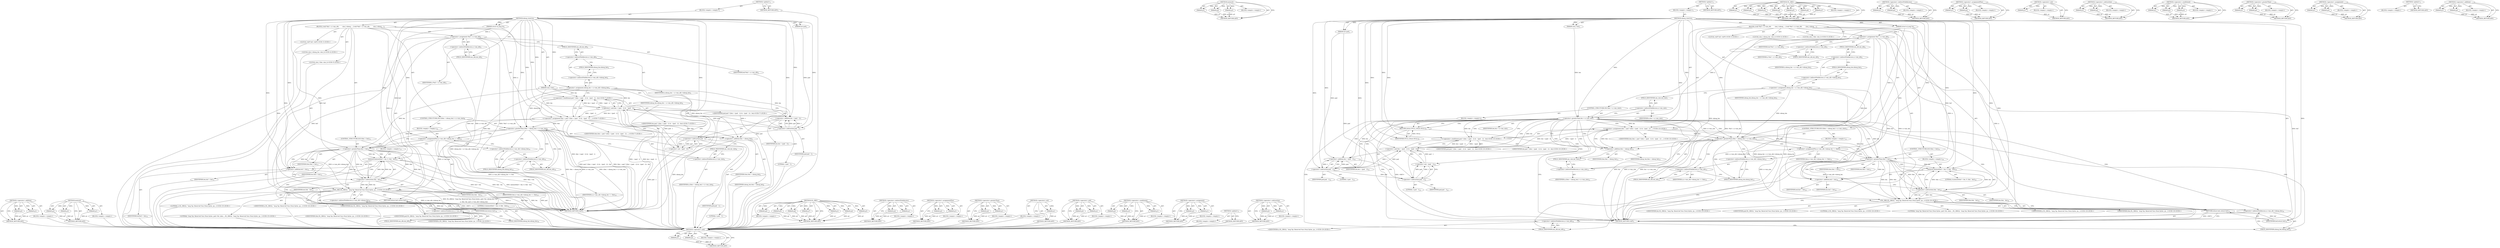 digraph "&lt;operator&gt;.addition" {
vulnerable_132 [label=<(METHOD,&lt;operator&gt;.addition)>];
vulnerable_133 [label=<(PARAM,p1)>];
vulnerable_134 [label=<(PARAM,p2)>];
vulnerable_135 [label=<(BLOCK,&lt;empty&gt;,&lt;empty&gt;)>];
vulnerable_136 [label=<(METHOD_RETURN,ANY)>];
vulnerable_156 [label=<(METHOD,memset)>];
vulnerable_157 [label=<(PARAM,p1)>];
vulnerable_158 [label=<(PARAM,p2)>];
vulnerable_159 [label=<(PARAM,p3)>];
vulnerable_160 [label=<(BLOCK,&lt;empty&gt;,&lt;empty&gt;)>];
vulnerable_161 [label=<(METHOD_RETURN,ANY)>];
vulnerable_6 [label=<(METHOD,&lt;global&gt;)<SUB>1</SUB>>];
vulnerable_7 [label=<(BLOCK,&lt;empty&gt;,&lt;empty&gt;)<SUB>1</SUB>>];
vulnerable_8 [label=<(METHOD,nlmsg_reserve)<SUB>1</SUB>>];
vulnerable_9 [label=<(PARAM,struct nl_msg *n)<SUB>1</SUB>>];
vulnerable_10 [label=<(PARAM,size_t len)<SUB>1</SUB>>];
vulnerable_11 [label=<(PARAM,int pad)<SUB>1</SUB>>];
vulnerable_12 [label=<(BLOCK,{
	void *buf = n-&gt;nm_nlh;
        size_t nlmsg_...,{
	void *buf = n-&gt;nm_nlh;
        size_t nlmsg_...)<SUB>2</SUB>>];
vulnerable_13 [label="<(LOCAL,void* buf: void*)<SUB>3</SUB>>"];
vulnerable_14 [label=<(&lt;operator&gt;.assignment,*buf = n-&gt;nm_nlh)<SUB>3</SUB>>];
vulnerable_15 [label=<(IDENTIFIER,buf,*buf = n-&gt;nm_nlh)<SUB>3</SUB>>];
vulnerable_16 [label=<(&lt;operator&gt;.indirectFieldAccess,n-&gt;nm_nlh)<SUB>3</SUB>>];
vulnerable_17 [label=<(IDENTIFIER,n,*buf = n-&gt;nm_nlh)<SUB>3</SUB>>];
vulnerable_18 [label=<(FIELD_IDENTIFIER,nm_nlh,nm_nlh)<SUB>3</SUB>>];
vulnerable_19 [label="<(LOCAL,size_t nlmsg_len: size_t)<SUB>4</SUB>>"];
vulnerable_20 [label=<(&lt;operator&gt;.assignment,nlmsg_len = n-&gt;nm_nlh-&gt;nlmsg_len)<SUB>4</SUB>>];
vulnerable_21 [label=<(IDENTIFIER,nlmsg_len,nlmsg_len = n-&gt;nm_nlh-&gt;nlmsg_len)<SUB>4</SUB>>];
vulnerable_22 [label=<(&lt;operator&gt;.indirectFieldAccess,n-&gt;nm_nlh-&gt;nlmsg_len)<SUB>4</SUB>>];
vulnerable_23 [label=<(&lt;operator&gt;.indirectFieldAccess,n-&gt;nm_nlh)<SUB>4</SUB>>];
vulnerable_24 [label=<(IDENTIFIER,n,nlmsg_len = n-&gt;nm_nlh-&gt;nlmsg_len)<SUB>4</SUB>>];
vulnerable_25 [label=<(FIELD_IDENTIFIER,nm_nlh,nm_nlh)<SUB>4</SUB>>];
vulnerable_26 [label=<(FIELD_IDENTIFIER,nlmsg_len,nlmsg_len)<SUB>4</SUB>>];
vulnerable_27 [label="<(LOCAL,size_t tlen: size_t)<SUB>5</SUB>>"];
vulnerable_28 [label="<(&lt;operator&gt;.assignment,tlen = pad ? ((len + (pad - 1)) &amp; ~(pad - 1)) :...)<SUB>7</SUB>>"];
vulnerable_29 [label="<(IDENTIFIER,tlen,tlen = pad ? ((len + (pad - 1)) &amp; ~(pad - 1)) :...)<SUB>7</SUB>>"];
vulnerable_30 [label="<(&lt;operator&gt;.conditional,pad ? ((len + (pad - 1)) &amp; ~(pad - 1)) : len)<SUB>7</SUB>>"];
vulnerable_31 [label="<(IDENTIFIER,pad,pad ? ((len + (pad - 1)) &amp; ~(pad - 1)) : len)<SUB>7</SUB>>"];
vulnerable_32 [label=<(&lt;operator&gt;.and,(len + (pad - 1)) &amp; ~(pad - 1))<SUB>7</SUB>>];
vulnerable_33 [label=<(&lt;operator&gt;.addition,len + (pad - 1))<SUB>7</SUB>>];
vulnerable_34 [label=<(IDENTIFIER,len,len + (pad - 1))<SUB>7</SUB>>];
vulnerable_35 [label=<(&lt;operator&gt;.subtraction,pad - 1)<SUB>7</SUB>>];
vulnerable_36 [label=<(IDENTIFIER,pad,pad - 1)<SUB>7</SUB>>];
vulnerable_37 [label=<(LITERAL,1,pad - 1)<SUB>7</SUB>>];
vulnerable_38 [label=<(&lt;operator&gt;.not,~(pad - 1))<SUB>7</SUB>>];
vulnerable_39 [label=<(&lt;operator&gt;.subtraction,pad - 1)<SUB>7</SUB>>];
vulnerable_40 [label=<(IDENTIFIER,pad,pad - 1)<SUB>7</SUB>>];
vulnerable_41 [label=<(LITERAL,1,pad - 1)<SUB>7</SUB>>];
vulnerable_42 [label="<(IDENTIFIER,len,pad ? ((len + (pad - 1)) &amp; ~(pad - 1)) : len)<SUB>7</SUB>>"];
vulnerable_43 [label=<(CONTROL_STRUCTURE,IF,if ((tlen + nlmsg_len) &gt; n-&gt;nm_size))<SUB>9</SUB>>];
vulnerable_44 [label=<(&lt;operator&gt;.greaterThan,(tlen + nlmsg_len) &gt; n-&gt;nm_size)<SUB>9</SUB>>];
vulnerable_45 [label=<(&lt;operator&gt;.addition,tlen + nlmsg_len)<SUB>9</SUB>>];
vulnerable_46 [label=<(IDENTIFIER,tlen,tlen + nlmsg_len)<SUB>9</SUB>>];
vulnerable_47 [label=<(IDENTIFIER,nlmsg_len,tlen + nlmsg_len)<SUB>9</SUB>>];
vulnerable_48 [label=<(&lt;operator&gt;.indirectFieldAccess,n-&gt;nm_size)<SUB>9</SUB>>];
vulnerable_49 [label=<(IDENTIFIER,n,(tlen + nlmsg_len) &gt; n-&gt;nm_size)<SUB>9</SUB>>];
vulnerable_50 [label=<(FIELD_IDENTIFIER,nm_size,nm_size)<SUB>9</SUB>>];
vulnerable_51 [label=<(BLOCK,&lt;empty&gt;,&lt;empty&gt;)<SUB>10</SUB>>];
vulnerable_52 [label=<(&lt;operator&gt;.assignmentPlus,n-&gt;nm_nlh-&gt;nlmsg_len += tlen)<SUB>10</SUB>>];
vulnerable_53 [label=<(&lt;operator&gt;.indirectFieldAccess,n-&gt;nm_nlh-&gt;nlmsg_len)<SUB>10</SUB>>];
vulnerable_54 [label=<(&lt;operator&gt;.indirectFieldAccess,n-&gt;nm_nlh)<SUB>10</SUB>>];
vulnerable_55 [label=<(IDENTIFIER,n,n-&gt;nm_nlh-&gt;nlmsg_len += tlen)<SUB>10</SUB>>];
vulnerable_56 [label=<(FIELD_IDENTIFIER,nm_nlh,nm_nlh)<SUB>10</SUB>>];
vulnerable_57 [label=<(FIELD_IDENTIFIER,nlmsg_len,nlmsg_len)<SUB>10</SUB>>];
vulnerable_58 [label=<(IDENTIFIER,tlen,n-&gt;nm_nlh-&gt;nlmsg_len += tlen)<SUB>10</SUB>>];
vulnerable_59 [label=<(CONTROL_STRUCTURE,IF,if (tlen &gt; len))<SUB>12</SUB>>];
vulnerable_60 [label=<(&lt;operator&gt;.greaterThan,tlen &gt; len)<SUB>12</SUB>>];
vulnerable_61 [label=<(IDENTIFIER,tlen,tlen &gt; len)<SUB>12</SUB>>];
vulnerable_62 [label=<(IDENTIFIER,len,tlen &gt; len)<SUB>12</SUB>>];
vulnerable_63 [label=<(BLOCK,&lt;empty&gt;,&lt;empty&gt;)<SUB>13</SUB>>];
vulnerable_64 [label=<(memset,memset(buf + len, 0, tlen - len))<SUB>13</SUB>>];
vulnerable_65 [label=<(&lt;operator&gt;.addition,buf + len)<SUB>13</SUB>>];
vulnerable_66 [label=<(IDENTIFIER,buf,buf + len)<SUB>13</SUB>>];
vulnerable_67 [label=<(IDENTIFIER,len,buf + len)<SUB>13</SUB>>];
vulnerable_68 [label=<(LITERAL,0,memset(buf + len, 0, tlen - len))<SUB>13</SUB>>];
vulnerable_69 [label=<(&lt;operator&gt;.subtraction,tlen - len)<SUB>13</SUB>>];
vulnerable_70 [label=<(IDENTIFIER,tlen,tlen - len)<SUB>13</SUB>>];
vulnerable_71 [label=<(IDENTIFIER,len,tlen - len)<SUB>13</SUB>>];
vulnerable_72 [label="<(NL_DBG,NL_DBG(2, &quot;msg %p: Reserved %zu (%zu) bytes, pa...)<SUB>15</SUB>>"];
vulnerable_73 [label="<(LITERAL,2,NL_DBG(2, &quot;msg %p: Reserved %zu (%zu) bytes, pa...)<SUB>15</SUB>>"];
vulnerable_74 [label="<(LITERAL,&quot;msg %p: Reserved %zu (%zu) bytes, pad=%d, nlms...,NL_DBG(2, &quot;msg %p: Reserved %zu (%zu) bytes, pa...)<SUB>15</SUB>>"];
vulnerable_75 [label="<(IDENTIFIER,n,NL_DBG(2, &quot;msg %p: Reserved %zu (%zu) bytes, pa...)<SUB>16</SUB>>"];
vulnerable_76 [label="<(IDENTIFIER,tlen,NL_DBG(2, &quot;msg %p: Reserved %zu (%zu) bytes, pa...)<SUB>16</SUB>>"];
vulnerable_77 [label="<(IDENTIFIER,len,NL_DBG(2, &quot;msg %p: Reserved %zu (%zu) bytes, pa...)<SUB>16</SUB>>"];
vulnerable_78 [label="<(IDENTIFIER,pad,NL_DBG(2, &quot;msg %p: Reserved %zu (%zu) bytes, pa...)<SUB>16</SUB>>"];
vulnerable_79 [label=<(&lt;operator&gt;.indirectFieldAccess,n-&gt;nm_nlh-&gt;nlmsg_len)<SUB>16</SUB>>];
vulnerable_80 [label=<(&lt;operator&gt;.indirectFieldAccess,n-&gt;nm_nlh)<SUB>16</SUB>>];
vulnerable_81 [label="<(IDENTIFIER,n,NL_DBG(2, &quot;msg %p: Reserved %zu (%zu) bytes, pa...)<SUB>16</SUB>>"];
vulnerable_82 [label=<(FIELD_IDENTIFIER,nm_nlh,nm_nlh)<SUB>16</SUB>>];
vulnerable_83 [label=<(FIELD_IDENTIFIER,nlmsg_len,nlmsg_len)<SUB>16</SUB>>];
vulnerable_84 [label=<(RETURN,return buf;,return buf;)<SUB>18</SUB>>];
vulnerable_85 [label=<(IDENTIFIER,buf,return buf;)<SUB>18</SUB>>];
vulnerable_86 [label=<(METHOD_RETURN,void*)<SUB>1</SUB>>];
vulnerable_88 [label=<(METHOD_RETURN,ANY)<SUB>1</SUB>>];
vulnerable_162 [label=<(METHOD,NL_DBG)>];
vulnerable_163 [label=<(PARAM,p1)>];
vulnerable_164 [label=<(PARAM,p2)>];
vulnerable_165 [label=<(PARAM,p3)>];
vulnerable_166 [label=<(PARAM,p4)>];
vulnerable_167 [label=<(PARAM,p5)>];
vulnerable_168 [label=<(PARAM,p6)>];
vulnerable_169 [label=<(PARAM,p7)>];
vulnerable_170 [label=<(BLOCK,&lt;empty&gt;,&lt;empty&gt;)>];
vulnerable_171 [label=<(METHOD_RETURN,ANY)>];
vulnerable_116 [label=<(METHOD,&lt;operator&gt;.indirectFieldAccess)>];
vulnerable_117 [label=<(PARAM,p1)>];
vulnerable_118 [label=<(PARAM,p2)>];
vulnerable_119 [label=<(BLOCK,&lt;empty&gt;,&lt;empty&gt;)>];
vulnerable_120 [label=<(METHOD_RETURN,ANY)>];
vulnerable_151 [label=<(METHOD,&lt;operator&gt;.assignmentPlus)>];
vulnerable_152 [label=<(PARAM,p1)>];
vulnerable_153 [label=<(PARAM,p2)>];
vulnerable_154 [label=<(BLOCK,&lt;empty&gt;,&lt;empty&gt;)>];
vulnerable_155 [label=<(METHOD_RETURN,ANY)>];
vulnerable_146 [label=<(METHOD,&lt;operator&gt;.greaterThan)>];
vulnerable_147 [label=<(PARAM,p1)>];
vulnerable_148 [label=<(PARAM,p2)>];
vulnerable_149 [label=<(BLOCK,&lt;empty&gt;,&lt;empty&gt;)>];
vulnerable_150 [label=<(METHOD_RETURN,ANY)>];
vulnerable_142 [label=<(METHOD,&lt;operator&gt;.not)>];
vulnerable_143 [label=<(PARAM,p1)>];
vulnerable_144 [label=<(BLOCK,&lt;empty&gt;,&lt;empty&gt;)>];
vulnerable_145 [label=<(METHOD_RETURN,ANY)>];
vulnerable_127 [label=<(METHOD,&lt;operator&gt;.and)>];
vulnerable_128 [label=<(PARAM,p1)>];
vulnerable_129 [label=<(PARAM,p2)>];
vulnerable_130 [label=<(BLOCK,&lt;empty&gt;,&lt;empty&gt;)>];
vulnerable_131 [label=<(METHOD_RETURN,ANY)>];
vulnerable_121 [label=<(METHOD,&lt;operator&gt;.conditional)>];
vulnerable_122 [label=<(PARAM,p1)>];
vulnerable_123 [label=<(PARAM,p2)>];
vulnerable_124 [label=<(PARAM,p3)>];
vulnerable_125 [label=<(BLOCK,&lt;empty&gt;,&lt;empty&gt;)>];
vulnerable_126 [label=<(METHOD_RETURN,ANY)>];
vulnerable_111 [label=<(METHOD,&lt;operator&gt;.assignment)>];
vulnerable_112 [label=<(PARAM,p1)>];
vulnerable_113 [label=<(PARAM,p2)>];
vulnerable_114 [label=<(BLOCK,&lt;empty&gt;,&lt;empty&gt;)>];
vulnerable_115 [label=<(METHOD_RETURN,ANY)>];
vulnerable_105 [label=<(METHOD,&lt;global&gt;)<SUB>1</SUB>>];
vulnerable_106 [label=<(BLOCK,&lt;empty&gt;,&lt;empty&gt;)>];
vulnerable_107 [label=<(METHOD_RETURN,ANY)>];
vulnerable_137 [label=<(METHOD,&lt;operator&gt;.subtraction)>];
vulnerable_138 [label=<(PARAM,p1)>];
vulnerable_139 [label=<(PARAM,p2)>];
vulnerable_140 [label=<(BLOCK,&lt;empty&gt;,&lt;empty&gt;)>];
vulnerable_141 [label=<(METHOD_RETURN,ANY)>];
fixed_141 [label=<(METHOD,&lt;operator&gt;.and)>];
fixed_142 [label=<(PARAM,p1)>];
fixed_143 [label=<(PARAM,p2)>];
fixed_144 [label=<(BLOCK,&lt;empty&gt;,&lt;empty&gt;)>];
fixed_145 [label=<(METHOD_RETURN,ANY)>];
fixed_165 [label=<(METHOD,memset)>];
fixed_166 [label=<(PARAM,p1)>];
fixed_167 [label=<(PARAM,p2)>];
fixed_168 [label=<(PARAM,p3)>];
fixed_169 [label=<(BLOCK,&lt;empty&gt;,&lt;empty&gt;)>];
fixed_170 [label=<(METHOD_RETURN,ANY)>];
fixed_6 [label=<(METHOD,&lt;global&gt;)<SUB>1</SUB>>];
fixed_7 [label=<(BLOCK,&lt;empty&gt;,&lt;empty&gt;)<SUB>1</SUB>>];
fixed_8 [label=<(METHOD,nlmsg_reserve)<SUB>1</SUB>>];
fixed_9 [label=<(PARAM,struct nl_msg *n)<SUB>1</SUB>>];
fixed_10 [label=<(PARAM,size_t len)<SUB>1</SUB>>];
fixed_11 [label=<(PARAM,int pad)<SUB>1</SUB>>];
fixed_12 [label=<(BLOCK,{
	void *buf = n-&gt;nm_nlh;
        size_t nlmsg_...,{
	void *buf = n-&gt;nm_nlh;
        size_t nlmsg_...)<SUB>2</SUB>>];
fixed_13 [label="<(LOCAL,void* buf: void*)<SUB>3</SUB>>"];
fixed_14 [label=<(&lt;operator&gt;.assignment,*buf = n-&gt;nm_nlh)<SUB>3</SUB>>];
fixed_15 [label=<(IDENTIFIER,buf,*buf = n-&gt;nm_nlh)<SUB>3</SUB>>];
fixed_16 [label=<(&lt;operator&gt;.indirectFieldAccess,n-&gt;nm_nlh)<SUB>3</SUB>>];
fixed_17 [label=<(IDENTIFIER,n,*buf = n-&gt;nm_nlh)<SUB>3</SUB>>];
fixed_18 [label=<(FIELD_IDENTIFIER,nm_nlh,nm_nlh)<SUB>3</SUB>>];
fixed_19 [label="<(LOCAL,size_t nlmsg_len: size_t)<SUB>4</SUB>>"];
fixed_20 [label=<(&lt;operator&gt;.assignment,nlmsg_len = n-&gt;nm_nlh-&gt;nlmsg_len)<SUB>4</SUB>>];
fixed_21 [label=<(IDENTIFIER,nlmsg_len,nlmsg_len = n-&gt;nm_nlh-&gt;nlmsg_len)<SUB>4</SUB>>];
fixed_22 [label=<(&lt;operator&gt;.indirectFieldAccess,n-&gt;nm_nlh-&gt;nlmsg_len)<SUB>4</SUB>>];
fixed_23 [label=<(&lt;operator&gt;.indirectFieldAccess,n-&gt;nm_nlh)<SUB>4</SUB>>];
fixed_24 [label=<(IDENTIFIER,n,nlmsg_len = n-&gt;nm_nlh-&gt;nlmsg_len)<SUB>4</SUB>>];
fixed_25 [label=<(FIELD_IDENTIFIER,nm_nlh,nm_nlh)<SUB>4</SUB>>];
fixed_26 [label=<(FIELD_IDENTIFIER,nlmsg_len,nlmsg_len)<SUB>4</SUB>>];
fixed_27 [label="<(LOCAL,size_t tlen: size_t)<SUB>5</SUB>>"];
fixed_28 [label=<(CONTROL_STRUCTURE,IF,if (len &gt; n-&gt;nm_size))<SUB>7</SUB>>];
fixed_29 [label=<(&lt;operator&gt;.greaterThan,len &gt; n-&gt;nm_size)<SUB>7</SUB>>];
fixed_30 [label=<(IDENTIFIER,len,len &gt; n-&gt;nm_size)<SUB>7</SUB>>];
fixed_31 [label=<(&lt;operator&gt;.indirectFieldAccess,n-&gt;nm_size)<SUB>7</SUB>>];
fixed_32 [label=<(IDENTIFIER,n,len &gt; n-&gt;nm_size)<SUB>7</SUB>>];
fixed_33 [label=<(FIELD_IDENTIFIER,nm_size,nm_size)<SUB>7</SUB>>];
fixed_34 [label=<(BLOCK,&lt;empty&gt;,&lt;empty&gt;)<SUB>8</SUB>>];
fixed_35 [label=<(RETURN,return NULL;,return NULL;)<SUB>8</SUB>>];
fixed_36 [label=<(IDENTIFIER,NULL,return NULL;)<SUB>8</SUB>>];
fixed_37 [label="<(&lt;operator&gt;.assignment,tlen = pad ? ((len + (pad - 1)) &amp; ~(pad - 1)) :...)<SUB>10</SUB>>"];
fixed_38 [label="<(IDENTIFIER,tlen,tlen = pad ? ((len + (pad - 1)) &amp; ~(pad - 1)) :...)<SUB>10</SUB>>"];
fixed_39 [label="<(&lt;operator&gt;.conditional,pad ? ((len + (pad - 1)) &amp; ~(pad - 1)) : len)<SUB>10</SUB>>"];
fixed_40 [label="<(IDENTIFIER,pad,pad ? ((len + (pad - 1)) &amp; ~(pad - 1)) : len)<SUB>10</SUB>>"];
fixed_41 [label=<(&lt;operator&gt;.and,(len + (pad - 1)) &amp; ~(pad - 1))<SUB>10</SUB>>];
fixed_42 [label=<(&lt;operator&gt;.addition,len + (pad - 1))<SUB>10</SUB>>];
fixed_43 [label=<(IDENTIFIER,len,len + (pad - 1))<SUB>10</SUB>>];
fixed_44 [label=<(&lt;operator&gt;.subtraction,pad - 1)<SUB>10</SUB>>];
fixed_45 [label=<(IDENTIFIER,pad,pad - 1)<SUB>10</SUB>>];
fixed_46 [label=<(LITERAL,1,pad - 1)<SUB>10</SUB>>];
fixed_47 [label=<(&lt;operator&gt;.not,~(pad - 1))<SUB>10</SUB>>];
fixed_48 [label=<(&lt;operator&gt;.subtraction,pad - 1)<SUB>10</SUB>>];
fixed_49 [label=<(IDENTIFIER,pad,pad - 1)<SUB>10</SUB>>];
fixed_50 [label=<(LITERAL,1,pad - 1)<SUB>10</SUB>>];
fixed_51 [label="<(IDENTIFIER,len,pad ? ((len + (pad - 1)) &amp; ~(pad - 1)) : len)<SUB>10</SUB>>"];
fixed_52 [label=<(CONTROL_STRUCTURE,IF,if ((tlen + nlmsg_len) &gt; n-&gt;nm_size))<SUB>12</SUB>>];
fixed_53 [label=<(&lt;operator&gt;.greaterThan,(tlen + nlmsg_len) &gt; n-&gt;nm_size)<SUB>12</SUB>>];
fixed_54 [label=<(&lt;operator&gt;.addition,tlen + nlmsg_len)<SUB>12</SUB>>];
fixed_55 [label=<(IDENTIFIER,tlen,tlen + nlmsg_len)<SUB>12</SUB>>];
fixed_56 [label=<(IDENTIFIER,nlmsg_len,tlen + nlmsg_len)<SUB>12</SUB>>];
fixed_57 [label=<(&lt;operator&gt;.indirectFieldAccess,n-&gt;nm_size)<SUB>12</SUB>>];
fixed_58 [label=<(IDENTIFIER,n,(tlen + nlmsg_len) &gt; n-&gt;nm_size)<SUB>12</SUB>>];
fixed_59 [label=<(FIELD_IDENTIFIER,nm_size,nm_size)<SUB>12</SUB>>];
fixed_60 [label=<(BLOCK,&lt;empty&gt;,&lt;empty&gt;)<SUB>13</SUB>>];
fixed_61 [label=<(&lt;operator&gt;.assignmentPlus,n-&gt;nm_nlh-&gt;nlmsg_len += tlen)<SUB>13</SUB>>];
fixed_62 [label=<(&lt;operator&gt;.indirectFieldAccess,n-&gt;nm_nlh-&gt;nlmsg_len)<SUB>13</SUB>>];
fixed_63 [label=<(&lt;operator&gt;.indirectFieldAccess,n-&gt;nm_nlh)<SUB>13</SUB>>];
fixed_64 [label=<(IDENTIFIER,n,n-&gt;nm_nlh-&gt;nlmsg_len += tlen)<SUB>13</SUB>>];
fixed_65 [label=<(FIELD_IDENTIFIER,nm_nlh,nm_nlh)<SUB>13</SUB>>];
fixed_66 [label=<(FIELD_IDENTIFIER,nlmsg_len,nlmsg_len)<SUB>13</SUB>>];
fixed_67 [label=<(IDENTIFIER,tlen,n-&gt;nm_nlh-&gt;nlmsg_len += tlen)<SUB>13</SUB>>];
fixed_68 [label=<(CONTROL_STRUCTURE,IF,if (tlen &gt; len))<SUB>15</SUB>>];
fixed_69 [label=<(&lt;operator&gt;.greaterThan,tlen &gt; len)<SUB>15</SUB>>];
fixed_70 [label=<(IDENTIFIER,tlen,tlen &gt; len)<SUB>15</SUB>>];
fixed_71 [label=<(IDENTIFIER,len,tlen &gt; len)<SUB>15</SUB>>];
fixed_72 [label=<(BLOCK,&lt;empty&gt;,&lt;empty&gt;)<SUB>16</SUB>>];
fixed_73 [label=<(memset,memset(buf + len, 0, tlen - len))<SUB>16</SUB>>];
fixed_74 [label=<(&lt;operator&gt;.addition,buf + len)<SUB>16</SUB>>];
fixed_75 [label=<(IDENTIFIER,buf,buf + len)<SUB>16</SUB>>];
fixed_76 [label=<(IDENTIFIER,len,buf + len)<SUB>16</SUB>>];
fixed_77 [label=<(LITERAL,0,memset(buf + len, 0, tlen - len))<SUB>16</SUB>>];
fixed_78 [label=<(&lt;operator&gt;.subtraction,tlen - len)<SUB>16</SUB>>];
fixed_79 [label=<(IDENTIFIER,tlen,tlen - len)<SUB>16</SUB>>];
fixed_80 [label=<(IDENTIFIER,len,tlen - len)<SUB>16</SUB>>];
fixed_81 [label="<(NL_DBG,NL_DBG(2, &quot;msg %p: Reserved %zu (%zu) bytes, pa...)<SUB>18</SUB>>"];
fixed_82 [label="<(LITERAL,2,NL_DBG(2, &quot;msg %p: Reserved %zu (%zu) bytes, pa...)<SUB>18</SUB>>"];
fixed_83 [label="<(LITERAL,&quot;msg %p: Reserved %zu (%zu) bytes, pad=%d, nlms...,NL_DBG(2, &quot;msg %p: Reserved %zu (%zu) bytes, pa...)<SUB>18</SUB>>"];
fixed_84 [label="<(IDENTIFIER,n,NL_DBG(2, &quot;msg %p: Reserved %zu (%zu) bytes, pa...)<SUB>19</SUB>>"];
fixed_85 [label="<(IDENTIFIER,tlen,NL_DBG(2, &quot;msg %p: Reserved %zu (%zu) bytes, pa...)<SUB>19</SUB>>"];
fixed_86 [label="<(IDENTIFIER,len,NL_DBG(2, &quot;msg %p: Reserved %zu (%zu) bytes, pa...)<SUB>19</SUB>>"];
fixed_87 [label="<(IDENTIFIER,pad,NL_DBG(2, &quot;msg %p: Reserved %zu (%zu) bytes, pa...)<SUB>19</SUB>>"];
fixed_88 [label=<(&lt;operator&gt;.indirectFieldAccess,n-&gt;nm_nlh-&gt;nlmsg_len)<SUB>19</SUB>>];
fixed_89 [label=<(&lt;operator&gt;.indirectFieldAccess,n-&gt;nm_nlh)<SUB>19</SUB>>];
fixed_90 [label="<(IDENTIFIER,n,NL_DBG(2, &quot;msg %p: Reserved %zu (%zu) bytes, pa...)<SUB>19</SUB>>"];
fixed_91 [label=<(FIELD_IDENTIFIER,nm_nlh,nm_nlh)<SUB>19</SUB>>];
fixed_92 [label=<(FIELD_IDENTIFIER,nlmsg_len,nlmsg_len)<SUB>19</SUB>>];
fixed_93 [label=<(RETURN,return buf;,return buf;)<SUB>21</SUB>>];
fixed_94 [label=<(IDENTIFIER,buf,return buf;)<SUB>21</SUB>>];
fixed_95 [label=<(METHOD_RETURN,void*)<SUB>1</SUB>>];
fixed_97 [label=<(METHOD_RETURN,ANY)<SUB>1</SUB>>];
fixed_171 [label=<(METHOD,NL_DBG)>];
fixed_172 [label=<(PARAM,p1)>];
fixed_173 [label=<(PARAM,p2)>];
fixed_174 [label=<(PARAM,p3)>];
fixed_175 [label=<(PARAM,p4)>];
fixed_176 [label=<(PARAM,p5)>];
fixed_177 [label=<(PARAM,p6)>];
fixed_178 [label=<(PARAM,p7)>];
fixed_179 [label=<(BLOCK,&lt;empty&gt;,&lt;empty&gt;)>];
fixed_180 [label=<(METHOD_RETURN,ANY)>];
fixed_125 [label=<(METHOD,&lt;operator&gt;.indirectFieldAccess)>];
fixed_126 [label=<(PARAM,p1)>];
fixed_127 [label=<(PARAM,p2)>];
fixed_128 [label=<(BLOCK,&lt;empty&gt;,&lt;empty&gt;)>];
fixed_129 [label=<(METHOD_RETURN,ANY)>];
fixed_160 [label=<(METHOD,&lt;operator&gt;.assignmentPlus)>];
fixed_161 [label=<(PARAM,p1)>];
fixed_162 [label=<(PARAM,p2)>];
fixed_163 [label=<(BLOCK,&lt;empty&gt;,&lt;empty&gt;)>];
fixed_164 [label=<(METHOD_RETURN,ANY)>];
fixed_156 [label=<(METHOD,&lt;operator&gt;.not)>];
fixed_157 [label=<(PARAM,p1)>];
fixed_158 [label=<(BLOCK,&lt;empty&gt;,&lt;empty&gt;)>];
fixed_159 [label=<(METHOD_RETURN,ANY)>];
fixed_151 [label=<(METHOD,&lt;operator&gt;.subtraction)>];
fixed_152 [label=<(PARAM,p1)>];
fixed_153 [label=<(PARAM,p2)>];
fixed_154 [label=<(BLOCK,&lt;empty&gt;,&lt;empty&gt;)>];
fixed_155 [label=<(METHOD_RETURN,ANY)>];
fixed_135 [label=<(METHOD,&lt;operator&gt;.conditional)>];
fixed_136 [label=<(PARAM,p1)>];
fixed_137 [label=<(PARAM,p2)>];
fixed_138 [label=<(PARAM,p3)>];
fixed_139 [label=<(BLOCK,&lt;empty&gt;,&lt;empty&gt;)>];
fixed_140 [label=<(METHOD_RETURN,ANY)>];
fixed_130 [label=<(METHOD,&lt;operator&gt;.greaterThan)>];
fixed_131 [label=<(PARAM,p1)>];
fixed_132 [label=<(PARAM,p2)>];
fixed_133 [label=<(BLOCK,&lt;empty&gt;,&lt;empty&gt;)>];
fixed_134 [label=<(METHOD_RETURN,ANY)>];
fixed_120 [label=<(METHOD,&lt;operator&gt;.assignment)>];
fixed_121 [label=<(PARAM,p1)>];
fixed_122 [label=<(PARAM,p2)>];
fixed_123 [label=<(BLOCK,&lt;empty&gt;,&lt;empty&gt;)>];
fixed_124 [label=<(METHOD_RETURN,ANY)>];
fixed_114 [label=<(METHOD,&lt;global&gt;)<SUB>1</SUB>>];
fixed_115 [label=<(BLOCK,&lt;empty&gt;,&lt;empty&gt;)>];
fixed_116 [label=<(METHOD_RETURN,ANY)>];
fixed_146 [label=<(METHOD,&lt;operator&gt;.addition)>];
fixed_147 [label=<(PARAM,p1)>];
fixed_148 [label=<(PARAM,p2)>];
fixed_149 [label=<(BLOCK,&lt;empty&gt;,&lt;empty&gt;)>];
fixed_150 [label=<(METHOD_RETURN,ANY)>];
vulnerable_132 -> vulnerable_133  [key=0, label="AST: "];
vulnerable_132 -> vulnerable_133  [key=1, label="DDG: "];
vulnerable_132 -> vulnerable_135  [key=0, label="AST: "];
vulnerable_132 -> vulnerable_134  [key=0, label="AST: "];
vulnerable_132 -> vulnerable_134  [key=1, label="DDG: "];
vulnerable_132 -> vulnerable_136  [key=0, label="AST: "];
vulnerable_132 -> vulnerable_136  [key=1, label="CFG: "];
vulnerable_133 -> vulnerable_136  [key=0, label="DDG: p1"];
vulnerable_134 -> vulnerable_136  [key=0, label="DDG: p2"];
vulnerable_135 -> fixed_141  [key=0];
vulnerable_136 -> fixed_141  [key=0];
vulnerable_156 -> vulnerable_157  [key=0, label="AST: "];
vulnerable_156 -> vulnerable_157  [key=1, label="DDG: "];
vulnerable_156 -> vulnerable_160  [key=0, label="AST: "];
vulnerable_156 -> vulnerable_158  [key=0, label="AST: "];
vulnerable_156 -> vulnerable_158  [key=1, label="DDG: "];
vulnerable_156 -> vulnerable_161  [key=0, label="AST: "];
vulnerable_156 -> vulnerable_161  [key=1, label="CFG: "];
vulnerable_156 -> vulnerable_159  [key=0, label="AST: "];
vulnerable_156 -> vulnerable_159  [key=1, label="DDG: "];
vulnerable_157 -> vulnerable_161  [key=0, label="DDG: p1"];
vulnerable_158 -> vulnerable_161  [key=0, label="DDG: p2"];
vulnerable_159 -> vulnerable_161  [key=0, label="DDG: p3"];
vulnerable_160 -> fixed_141  [key=0];
vulnerable_161 -> fixed_141  [key=0];
vulnerable_6 -> vulnerable_7  [key=0, label="AST: "];
vulnerable_6 -> vulnerable_88  [key=0, label="AST: "];
vulnerable_6 -> vulnerable_88  [key=1, label="CFG: "];
vulnerable_7 -> vulnerable_8  [key=0, label="AST: "];
vulnerable_8 -> vulnerable_9  [key=0, label="AST: "];
vulnerable_8 -> vulnerable_9  [key=1, label="DDG: "];
vulnerable_8 -> vulnerable_10  [key=0, label="AST: "];
vulnerable_8 -> vulnerable_10  [key=1, label="DDG: "];
vulnerable_8 -> vulnerable_11  [key=0, label="AST: "];
vulnerable_8 -> vulnerable_11  [key=1, label="DDG: "];
vulnerable_8 -> vulnerable_12  [key=0, label="AST: "];
vulnerable_8 -> vulnerable_86  [key=0, label="AST: "];
vulnerable_8 -> vulnerable_18  [key=0, label="CFG: "];
vulnerable_8 -> vulnerable_28  [key=0, label="DDG: "];
vulnerable_8 -> vulnerable_72  [key=0, label="DDG: "];
vulnerable_8 -> vulnerable_85  [key=0, label="DDG: "];
vulnerable_8 -> vulnerable_30  [key=0, label="DDG: "];
vulnerable_8 -> vulnerable_44  [key=0, label="DDG: "];
vulnerable_8 -> vulnerable_52  [key=0, label="DDG: "];
vulnerable_8 -> vulnerable_60  [key=0, label="DDG: "];
vulnerable_8 -> vulnerable_32  [key=0, label="DDG: "];
vulnerable_8 -> vulnerable_45  [key=0, label="DDG: "];
vulnerable_8 -> vulnerable_64  [key=0, label="DDG: "];
vulnerable_8 -> vulnerable_33  [key=0, label="DDG: "];
vulnerable_8 -> vulnerable_65  [key=0, label="DDG: "];
vulnerable_8 -> vulnerable_69  [key=0, label="DDG: "];
vulnerable_8 -> vulnerable_35  [key=0, label="DDG: "];
vulnerable_8 -> vulnerable_39  [key=0, label="DDG: "];
vulnerable_9 -> vulnerable_14  [key=0, label="DDG: n"];
vulnerable_9 -> vulnerable_72  [key=0, label="DDG: n"];
vulnerable_9 -> vulnerable_44  [key=0, label="DDG: n"];
vulnerable_10 -> vulnerable_28  [key=0, label="DDG: len"];
vulnerable_10 -> vulnerable_30  [key=0, label="DDG: len"];
vulnerable_10 -> vulnerable_60  [key=0, label="DDG: len"];
vulnerable_10 -> vulnerable_32  [key=0, label="DDG: len"];
vulnerable_10 -> vulnerable_33  [key=0, label="DDG: len"];
vulnerable_11 -> vulnerable_35  [key=0, label="DDG: pad"];
vulnerable_12 -> vulnerable_13  [key=0, label="AST: "];
vulnerable_12 -> vulnerable_14  [key=0, label="AST: "];
vulnerable_12 -> vulnerable_19  [key=0, label="AST: "];
vulnerable_12 -> vulnerable_20  [key=0, label="AST: "];
vulnerable_12 -> vulnerable_27  [key=0, label="AST: "];
vulnerable_12 -> vulnerable_28  [key=0, label="AST: "];
vulnerable_12 -> vulnerable_43  [key=0, label="AST: "];
vulnerable_12 -> vulnerable_59  [key=0, label="AST: "];
vulnerable_12 -> vulnerable_72  [key=0, label="AST: "];
vulnerable_12 -> vulnerable_84  [key=0, label="AST: "];
vulnerable_13 -> fixed_141  [key=0];
vulnerable_14 -> vulnerable_15  [key=0, label="AST: "];
vulnerable_14 -> vulnerable_16  [key=0, label="AST: "];
vulnerable_14 -> vulnerable_25  [key=0, label="CFG: "];
vulnerable_14 -> vulnerable_86  [key=0, label="DDG: buf"];
vulnerable_14 -> vulnerable_86  [key=1, label="DDG: n-&gt;nm_nlh"];
vulnerable_14 -> vulnerable_86  [key=2, label="DDG: *buf = n-&gt;nm_nlh"];
vulnerable_14 -> vulnerable_85  [key=0, label="DDG: buf"];
vulnerable_14 -> vulnerable_64  [key=0, label="DDG: buf"];
vulnerable_14 -> vulnerable_65  [key=0, label="DDG: buf"];
vulnerable_15 -> fixed_141  [key=0];
vulnerable_16 -> vulnerable_17  [key=0, label="AST: "];
vulnerable_16 -> vulnerable_18  [key=0, label="AST: "];
vulnerable_16 -> vulnerable_14  [key=0, label="CFG: "];
vulnerable_17 -> fixed_141  [key=0];
vulnerable_18 -> vulnerable_16  [key=0, label="CFG: "];
vulnerable_19 -> fixed_141  [key=0];
vulnerable_20 -> vulnerable_21  [key=0, label="AST: "];
vulnerable_20 -> vulnerable_22  [key=0, label="AST: "];
vulnerable_20 -> vulnerable_35  [key=0, label="CFG: "];
vulnerable_20 -> vulnerable_30  [key=0, label="CFG: "];
vulnerable_20 -> vulnerable_86  [key=0, label="DDG: nlmsg_len = n-&gt;nm_nlh-&gt;nlmsg_len"];
vulnerable_20 -> vulnerable_44  [key=0, label="DDG: nlmsg_len"];
vulnerable_20 -> vulnerable_45  [key=0, label="DDG: nlmsg_len"];
vulnerable_21 -> fixed_141  [key=0];
vulnerable_22 -> vulnerable_23  [key=0, label="AST: "];
vulnerable_22 -> vulnerable_26  [key=0, label="AST: "];
vulnerable_22 -> vulnerable_20  [key=0, label="CFG: "];
vulnerable_23 -> vulnerable_24  [key=0, label="AST: "];
vulnerable_23 -> vulnerable_25  [key=0, label="AST: "];
vulnerable_23 -> vulnerable_26  [key=0, label="CFG: "];
vulnerable_24 -> fixed_141  [key=0];
vulnerable_25 -> vulnerable_23  [key=0, label="CFG: "];
vulnerable_26 -> vulnerable_22  [key=0, label="CFG: "];
vulnerable_27 -> fixed_141  [key=0];
vulnerable_28 -> vulnerable_29  [key=0, label="AST: "];
vulnerable_28 -> vulnerable_30  [key=0, label="AST: "];
vulnerable_28 -> vulnerable_45  [key=0, label="CFG: "];
vulnerable_28 -> vulnerable_45  [key=1, label="DDG: tlen"];
vulnerable_28 -> vulnerable_86  [key=0, label="DDG: pad ? ((len + (pad - 1)) &amp; ~(pad - 1)) : len"];
vulnerable_28 -> vulnerable_86  [key=1, label="DDG: tlen = pad ? ((len + (pad - 1)) &amp; ~(pad - 1)) : len"];
vulnerable_28 -> vulnerable_44  [key=0, label="DDG: tlen"];
vulnerable_28 -> vulnerable_52  [key=0, label="DDG: tlen"];
vulnerable_28 -> vulnerable_60  [key=0, label="DDG: tlen"];
vulnerable_29 -> fixed_141  [key=0];
vulnerable_30 -> vulnerable_31  [key=0, label="AST: "];
vulnerable_30 -> vulnerable_32  [key=0, label="AST: "];
vulnerable_30 -> vulnerable_42  [key=0, label="AST: "];
vulnerable_30 -> vulnerable_28  [key=0, label="CFG: "];
vulnerable_30 -> vulnerable_86  [key=0, label="DDG: (len + (pad - 1)) &amp; ~(pad - 1)"];
vulnerable_31 -> fixed_141  [key=0];
vulnerable_32 -> vulnerable_33  [key=0, label="AST: "];
vulnerable_32 -> vulnerable_38  [key=0, label="AST: "];
vulnerable_32 -> vulnerable_30  [key=0, label="CFG: "];
vulnerable_32 -> vulnerable_30  [key=1, label="DDG: len + (pad - 1)"];
vulnerable_32 -> vulnerable_30  [key=2, label="DDG: ~(pad - 1)"];
vulnerable_32 -> vulnerable_86  [key=0, label="DDG: len + (pad - 1)"];
vulnerable_32 -> vulnerable_86  [key=1, label="DDG: ~(pad - 1)"];
vulnerable_32 -> vulnerable_28  [key=0, label="DDG: len + (pad - 1)"];
vulnerable_32 -> vulnerable_28  [key=1, label="DDG: ~(pad - 1)"];
vulnerable_33 -> vulnerable_34  [key=0, label="AST: "];
vulnerable_33 -> vulnerable_35  [key=0, label="AST: "];
vulnerable_33 -> vulnerable_39  [key=0, label="CFG: "];
vulnerable_34 -> fixed_141  [key=0];
vulnerable_35 -> vulnerable_36  [key=0, label="AST: "];
vulnerable_35 -> vulnerable_37  [key=0, label="AST: "];
vulnerable_35 -> vulnerable_33  [key=0, label="CFG: "];
vulnerable_35 -> vulnerable_33  [key=1, label="DDG: pad"];
vulnerable_35 -> vulnerable_33  [key=2, label="DDG: 1"];
vulnerable_35 -> vulnerable_32  [key=0, label="DDG: pad"];
vulnerable_35 -> vulnerable_32  [key=1, label="DDG: 1"];
vulnerable_35 -> vulnerable_39  [key=0, label="DDG: pad"];
vulnerable_36 -> fixed_141  [key=0];
vulnerable_37 -> fixed_141  [key=0];
vulnerable_38 -> vulnerable_39  [key=0, label="AST: "];
vulnerable_38 -> vulnerable_32  [key=0, label="CFG: "];
vulnerable_38 -> vulnerable_32  [key=1, label="DDG: pad - 1"];
vulnerable_38 -> vulnerable_86  [key=0, label="DDG: pad - 1"];
vulnerable_39 -> vulnerable_40  [key=0, label="AST: "];
vulnerable_39 -> vulnerable_41  [key=0, label="AST: "];
vulnerable_39 -> vulnerable_38  [key=0, label="CFG: "];
vulnerable_39 -> vulnerable_38  [key=1, label="DDG: pad"];
vulnerable_39 -> vulnerable_38  [key=2, label="DDG: 1"];
vulnerable_40 -> fixed_141  [key=0];
vulnerable_41 -> fixed_141  [key=0];
vulnerable_42 -> fixed_141  [key=0];
vulnerable_43 -> vulnerable_44  [key=0, label="AST: "];
vulnerable_43 -> vulnerable_51  [key=0, label="AST: "];
vulnerable_44 -> vulnerable_45  [key=0, label="AST: "];
vulnerable_44 -> vulnerable_48  [key=0, label="AST: "];
vulnerable_44 -> vulnerable_56  [key=0, label="CFG: "];
vulnerable_44 -> vulnerable_56  [key=1, label="CDG: "];
vulnerable_44 -> vulnerable_60  [key=0, label="CFG: "];
vulnerable_44 -> vulnerable_86  [key=0, label="DDG: tlen + nlmsg_len"];
vulnerable_44 -> vulnerable_86  [key=1, label="DDG: n-&gt;nm_size"];
vulnerable_44 -> vulnerable_86  [key=2, label="DDG: (tlen + nlmsg_len) &gt; n-&gt;nm_size"];
vulnerable_44 -> vulnerable_72  [key=0, label="DDG: n-&gt;nm_size"];
vulnerable_44 -> vulnerable_57  [key=0, label="CDG: "];
vulnerable_44 -> vulnerable_52  [key=0, label="CDG: "];
vulnerable_44 -> vulnerable_53  [key=0, label="CDG: "];
vulnerable_44 -> vulnerable_54  [key=0, label="CDG: "];
vulnerable_45 -> vulnerable_46  [key=0, label="AST: "];
vulnerable_45 -> vulnerable_47  [key=0, label="AST: "];
vulnerable_45 -> vulnerable_50  [key=0, label="CFG: "];
vulnerable_45 -> vulnerable_86  [key=0, label="DDG: nlmsg_len"];
vulnerable_46 -> fixed_141  [key=0];
vulnerable_47 -> fixed_141  [key=0];
vulnerable_48 -> vulnerable_49  [key=0, label="AST: "];
vulnerable_48 -> vulnerable_50  [key=0, label="AST: "];
vulnerable_48 -> vulnerable_44  [key=0, label="CFG: "];
vulnerable_49 -> fixed_141  [key=0];
vulnerable_50 -> vulnerable_48  [key=0, label="CFG: "];
vulnerable_51 -> vulnerable_52  [key=0, label="AST: "];
vulnerable_52 -> vulnerable_53  [key=0, label="AST: "];
vulnerable_52 -> vulnerable_58  [key=0, label="AST: "];
vulnerable_52 -> vulnerable_60  [key=0, label="CFG: "];
vulnerable_52 -> vulnerable_86  [key=0, label="DDG: n-&gt;nm_nlh-&gt;nlmsg_len += tlen"];
vulnerable_52 -> vulnerable_72  [key=0, label="DDG: n-&gt;nm_nlh-&gt;nlmsg_len"];
vulnerable_53 -> vulnerable_54  [key=0, label="AST: "];
vulnerable_53 -> vulnerable_57  [key=0, label="AST: "];
vulnerable_53 -> vulnerable_52  [key=0, label="CFG: "];
vulnerable_54 -> vulnerable_55  [key=0, label="AST: "];
vulnerable_54 -> vulnerable_56  [key=0, label="AST: "];
vulnerable_54 -> vulnerable_57  [key=0, label="CFG: "];
vulnerable_55 -> fixed_141  [key=0];
vulnerable_56 -> vulnerable_54  [key=0, label="CFG: "];
vulnerable_57 -> vulnerable_53  [key=0, label="CFG: "];
vulnerable_58 -> fixed_141  [key=0];
vulnerable_59 -> vulnerable_60  [key=0, label="AST: "];
vulnerable_59 -> vulnerable_63  [key=0, label="AST: "];
vulnerable_60 -> vulnerable_61  [key=0, label="AST: "];
vulnerable_60 -> vulnerable_62  [key=0, label="AST: "];
vulnerable_60 -> vulnerable_65  [key=0, label="CFG: "];
vulnerable_60 -> vulnerable_65  [key=1, label="DDG: len"];
vulnerable_60 -> vulnerable_65  [key=2, label="CDG: "];
vulnerable_60 -> vulnerable_82  [key=0, label="CFG: "];
vulnerable_60 -> vulnerable_86  [key=0, label="DDG: tlen &gt; len"];
vulnerable_60 -> vulnerable_72  [key=0, label="DDG: tlen"];
vulnerable_60 -> vulnerable_72  [key=1, label="DDG: len"];
vulnerable_60 -> vulnerable_64  [key=0, label="DDG: len"];
vulnerable_60 -> vulnerable_64  [key=1, label="CDG: "];
vulnerable_60 -> vulnerable_69  [key=0, label="DDG: tlen"];
vulnerable_60 -> vulnerable_69  [key=1, label="DDG: len"];
vulnerable_60 -> vulnerable_69  [key=2, label="CDG: "];
vulnerable_61 -> fixed_141  [key=0];
vulnerable_62 -> fixed_141  [key=0];
vulnerable_63 -> vulnerable_64  [key=0, label="AST: "];
vulnerable_64 -> vulnerable_65  [key=0, label="AST: "];
vulnerable_64 -> vulnerable_68  [key=0, label="AST: "];
vulnerable_64 -> vulnerable_69  [key=0, label="AST: "];
vulnerable_64 -> vulnerable_82  [key=0, label="CFG: "];
vulnerable_64 -> vulnerable_86  [key=0, label="DDG: buf + len"];
vulnerable_64 -> vulnerable_86  [key=1, label="DDG: tlen - len"];
vulnerable_64 -> vulnerable_86  [key=2, label="DDG: memset(buf + len, 0, tlen - len)"];
vulnerable_65 -> vulnerable_66  [key=0, label="AST: "];
vulnerable_65 -> vulnerable_67  [key=0, label="AST: "];
vulnerable_65 -> vulnerable_69  [key=0, label="CFG: "];
vulnerable_65 -> vulnerable_86  [key=0, label="DDG: buf"];
vulnerable_66 -> fixed_141  [key=0];
vulnerable_67 -> fixed_141  [key=0];
vulnerable_68 -> fixed_141  [key=0];
vulnerable_69 -> vulnerable_70  [key=0, label="AST: "];
vulnerable_69 -> vulnerable_71  [key=0, label="AST: "];
vulnerable_69 -> vulnerable_64  [key=0, label="CFG: "];
vulnerable_69 -> vulnerable_64  [key=1, label="DDG: tlen"];
vulnerable_69 -> vulnerable_64  [key=2, label="DDG: len"];
vulnerable_69 -> vulnerable_72  [key=0, label="DDG: tlen"];
vulnerable_69 -> vulnerable_72  [key=1, label="DDG: len"];
vulnerable_70 -> fixed_141  [key=0];
vulnerable_71 -> fixed_141  [key=0];
vulnerable_72 -> vulnerable_73  [key=0, label="AST: "];
vulnerable_72 -> vulnerable_74  [key=0, label="AST: "];
vulnerable_72 -> vulnerable_75  [key=0, label="AST: "];
vulnerable_72 -> vulnerable_76  [key=0, label="AST: "];
vulnerable_72 -> vulnerable_77  [key=0, label="AST: "];
vulnerable_72 -> vulnerable_78  [key=0, label="AST: "];
vulnerable_72 -> vulnerable_79  [key=0, label="AST: "];
vulnerable_72 -> vulnerable_84  [key=0, label="CFG: "];
vulnerable_72 -> vulnerable_86  [key=0, label="DDG: n"];
vulnerable_72 -> vulnerable_86  [key=1, label="DDG: tlen"];
vulnerable_72 -> vulnerable_86  [key=2, label="DDG: len"];
vulnerable_72 -> vulnerable_86  [key=3, label="DDG: pad"];
vulnerable_72 -> vulnerable_86  [key=4, label="DDG: n-&gt;nm_nlh-&gt;nlmsg_len"];
vulnerable_72 -> vulnerable_86  [key=5, label="DDG: NL_DBG(2, &quot;msg %p: Reserved %zu (%zu) bytes, pad=%d, nlmsg_len=%d\n&quot;,
		  n, tlen, len, pad, n-&gt;nm_nlh-&gt;nlmsg_len)"];
vulnerable_73 -> fixed_141  [key=0];
vulnerable_74 -> fixed_141  [key=0];
vulnerable_75 -> fixed_141  [key=0];
vulnerable_76 -> fixed_141  [key=0];
vulnerable_77 -> fixed_141  [key=0];
vulnerable_78 -> fixed_141  [key=0];
vulnerable_79 -> vulnerable_80  [key=0, label="AST: "];
vulnerable_79 -> vulnerable_83  [key=0, label="AST: "];
vulnerable_79 -> vulnerable_72  [key=0, label="CFG: "];
vulnerable_80 -> vulnerable_81  [key=0, label="AST: "];
vulnerable_80 -> vulnerable_82  [key=0, label="AST: "];
vulnerable_80 -> vulnerable_83  [key=0, label="CFG: "];
vulnerable_81 -> fixed_141  [key=0];
vulnerable_82 -> vulnerable_80  [key=0, label="CFG: "];
vulnerable_83 -> vulnerable_79  [key=0, label="CFG: "];
vulnerable_84 -> vulnerable_85  [key=0, label="AST: "];
vulnerable_84 -> vulnerable_86  [key=0, label="CFG: "];
vulnerable_84 -> vulnerable_86  [key=1, label="DDG: &lt;RET&gt;"];
vulnerable_85 -> vulnerable_84  [key=0, label="DDG: buf"];
vulnerable_86 -> fixed_141  [key=0];
vulnerable_88 -> fixed_141  [key=0];
vulnerable_162 -> vulnerable_163  [key=0, label="AST: "];
vulnerable_162 -> vulnerable_163  [key=1, label="DDG: "];
vulnerable_162 -> vulnerable_170  [key=0, label="AST: "];
vulnerable_162 -> vulnerable_164  [key=0, label="AST: "];
vulnerable_162 -> vulnerable_164  [key=1, label="DDG: "];
vulnerable_162 -> vulnerable_171  [key=0, label="AST: "];
vulnerable_162 -> vulnerable_171  [key=1, label="CFG: "];
vulnerable_162 -> vulnerable_165  [key=0, label="AST: "];
vulnerable_162 -> vulnerable_165  [key=1, label="DDG: "];
vulnerable_162 -> vulnerable_166  [key=0, label="AST: "];
vulnerable_162 -> vulnerable_166  [key=1, label="DDG: "];
vulnerable_162 -> vulnerable_167  [key=0, label="AST: "];
vulnerable_162 -> vulnerable_167  [key=1, label="DDG: "];
vulnerable_162 -> vulnerable_168  [key=0, label="AST: "];
vulnerable_162 -> vulnerable_168  [key=1, label="DDG: "];
vulnerable_162 -> vulnerable_169  [key=0, label="AST: "];
vulnerable_162 -> vulnerable_169  [key=1, label="DDG: "];
vulnerable_163 -> vulnerable_171  [key=0, label="DDG: p1"];
vulnerable_164 -> vulnerable_171  [key=0, label="DDG: p2"];
vulnerable_165 -> vulnerable_171  [key=0, label="DDG: p3"];
vulnerable_166 -> vulnerable_171  [key=0, label="DDG: p4"];
vulnerable_167 -> vulnerable_171  [key=0, label="DDG: p5"];
vulnerable_168 -> vulnerable_171  [key=0, label="DDG: p6"];
vulnerable_169 -> vulnerable_171  [key=0, label="DDG: p7"];
vulnerable_170 -> fixed_141  [key=0];
vulnerable_171 -> fixed_141  [key=0];
vulnerable_116 -> vulnerable_117  [key=0, label="AST: "];
vulnerable_116 -> vulnerable_117  [key=1, label="DDG: "];
vulnerable_116 -> vulnerable_119  [key=0, label="AST: "];
vulnerable_116 -> vulnerable_118  [key=0, label="AST: "];
vulnerable_116 -> vulnerable_118  [key=1, label="DDG: "];
vulnerable_116 -> vulnerable_120  [key=0, label="AST: "];
vulnerable_116 -> vulnerable_120  [key=1, label="CFG: "];
vulnerable_117 -> vulnerable_120  [key=0, label="DDG: p1"];
vulnerable_118 -> vulnerable_120  [key=0, label="DDG: p2"];
vulnerable_119 -> fixed_141  [key=0];
vulnerable_120 -> fixed_141  [key=0];
vulnerable_151 -> vulnerable_152  [key=0, label="AST: "];
vulnerable_151 -> vulnerable_152  [key=1, label="DDG: "];
vulnerable_151 -> vulnerable_154  [key=0, label="AST: "];
vulnerable_151 -> vulnerable_153  [key=0, label="AST: "];
vulnerable_151 -> vulnerable_153  [key=1, label="DDG: "];
vulnerable_151 -> vulnerable_155  [key=0, label="AST: "];
vulnerable_151 -> vulnerable_155  [key=1, label="CFG: "];
vulnerable_152 -> vulnerable_155  [key=0, label="DDG: p1"];
vulnerable_153 -> vulnerable_155  [key=0, label="DDG: p2"];
vulnerable_154 -> fixed_141  [key=0];
vulnerable_155 -> fixed_141  [key=0];
vulnerable_146 -> vulnerable_147  [key=0, label="AST: "];
vulnerable_146 -> vulnerable_147  [key=1, label="DDG: "];
vulnerable_146 -> vulnerable_149  [key=0, label="AST: "];
vulnerable_146 -> vulnerable_148  [key=0, label="AST: "];
vulnerable_146 -> vulnerable_148  [key=1, label="DDG: "];
vulnerable_146 -> vulnerable_150  [key=0, label="AST: "];
vulnerable_146 -> vulnerable_150  [key=1, label="CFG: "];
vulnerable_147 -> vulnerable_150  [key=0, label="DDG: p1"];
vulnerable_148 -> vulnerable_150  [key=0, label="DDG: p2"];
vulnerable_149 -> fixed_141  [key=0];
vulnerable_150 -> fixed_141  [key=0];
vulnerable_142 -> vulnerable_143  [key=0, label="AST: "];
vulnerable_142 -> vulnerable_143  [key=1, label="DDG: "];
vulnerable_142 -> vulnerable_144  [key=0, label="AST: "];
vulnerable_142 -> vulnerable_145  [key=0, label="AST: "];
vulnerable_142 -> vulnerable_145  [key=1, label="CFG: "];
vulnerable_143 -> vulnerable_145  [key=0, label="DDG: p1"];
vulnerable_144 -> fixed_141  [key=0];
vulnerable_145 -> fixed_141  [key=0];
vulnerable_127 -> vulnerable_128  [key=0, label="AST: "];
vulnerable_127 -> vulnerable_128  [key=1, label="DDG: "];
vulnerable_127 -> vulnerable_130  [key=0, label="AST: "];
vulnerable_127 -> vulnerable_129  [key=0, label="AST: "];
vulnerable_127 -> vulnerable_129  [key=1, label="DDG: "];
vulnerable_127 -> vulnerable_131  [key=0, label="AST: "];
vulnerable_127 -> vulnerable_131  [key=1, label="CFG: "];
vulnerable_128 -> vulnerable_131  [key=0, label="DDG: p1"];
vulnerable_129 -> vulnerable_131  [key=0, label="DDG: p2"];
vulnerable_130 -> fixed_141  [key=0];
vulnerable_131 -> fixed_141  [key=0];
vulnerable_121 -> vulnerable_122  [key=0, label="AST: "];
vulnerable_121 -> vulnerable_122  [key=1, label="DDG: "];
vulnerable_121 -> vulnerable_125  [key=0, label="AST: "];
vulnerable_121 -> vulnerable_123  [key=0, label="AST: "];
vulnerable_121 -> vulnerable_123  [key=1, label="DDG: "];
vulnerable_121 -> vulnerable_126  [key=0, label="AST: "];
vulnerable_121 -> vulnerable_126  [key=1, label="CFG: "];
vulnerable_121 -> vulnerable_124  [key=0, label="AST: "];
vulnerable_121 -> vulnerable_124  [key=1, label="DDG: "];
vulnerable_122 -> vulnerable_126  [key=0, label="DDG: p1"];
vulnerable_123 -> vulnerable_126  [key=0, label="DDG: p2"];
vulnerable_124 -> vulnerable_126  [key=0, label="DDG: p3"];
vulnerable_125 -> fixed_141  [key=0];
vulnerable_126 -> fixed_141  [key=0];
vulnerable_111 -> vulnerable_112  [key=0, label="AST: "];
vulnerable_111 -> vulnerable_112  [key=1, label="DDG: "];
vulnerable_111 -> vulnerable_114  [key=0, label="AST: "];
vulnerable_111 -> vulnerable_113  [key=0, label="AST: "];
vulnerable_111 -> vulnerable_113  [key=1, label="DDG: "];
vulnerable_111 -> vulnerable_115  [key=0, label="AST: "];
vulnerable_111 -> vulnerable_115  [key=1, label="CFG: "];
vulnerable_112 -> vulnerable_115  [key=0, label="DDG: p1"];
vulnerable_113 -> vulnerable_115  [key=0, label="DDG: p2"];
vulnerable_114 -> fixed_141  [key=0];
vulnerable_115 -> fixed_141  [key=0];
vulnerable_105 -> vulnerable_106  [key=0, label="AST: "];
vulnerable_105 -> vulnerable_107  [key=0, label="AST: "];
vulnerable_105 -> vulnerable_107  [key=1, label="CFG: "];
vulnerable_106 -> fixed_141  [key=0];
vulnerable_107 -> fixed_141  [key=0];
vulnerable_137 -> vulnerable_138  [key=0, label="AST: "];
vulnerable_137 -> vulnerable_138  [key=1, label="DDG: "];
vulnerable_137 -> vulnerable_140  [key=0, label="AST: "];
vulnerable_137 -> vulnerable_139  [key=0, label="AST: "];
vulnerable_137 -> vulnerable_139  [key=1, label="DDG: "];
vulnerable_137 -> vulnerable_141  [key=0, label="AST: "];
vulnerable_137 -> vulnerable_141  [key=1, label="CFG: "];
vulnerable_138 -> vulnerable_141  [key=0, label="DDG: p1"];
vulnerable_139 -> vulnerable_141  [key=0, label="DDG: p2"];
vulnerable_140 -> fixed_141  [key=0];
vulnerable_141 -> fixed_141  [key=0];
fixed_141 -> fixed_142  [key=0, label="AST: "];
fixed_141 -> fixed_142  [key=1, label="DDG: "];
fixed_141 -> fixed_144  [key=0, label="AST: "];
fixed_141 -> fixed_143  [key=0, label="AST: "];
fixed_141 -> fixed_143  [key=1, label="DDG: "];
fixed_141 -> fixed_145  [key=0, label="AST: "];
fixed_141 -> fixed_145  [key=1, label="CFG: "];
fixed_142 -> fixed_145  [key=0, label="DDG: p1"];
fixed_143 -> fixed_145  [key=0, label="DDG: p2"];
fixed_165 -> fixed_166  [key=0, label="AST: "];
fixed_165 -> fixed_166  [key=1, label="DDG: "];
fixed_165 -> fixed_169  [key=0, label="AST: "];
fixed_165 -> fixed_167  [key=0, label="AST: "];
fixed_165 -> fixed_167  [key=1, label="DDG: "];
fixed_165 -> fixed_170  [key=0, label="AST: "];
fixed_165 -> fixed_170  [key=1, label="CFG: "];
fixed_165 -> fixed_168  [key=0, label="AST: "];
fixed_165 -> fixed_168  [key=1, label="DDG: "];
fixed_166 -> fixed_170  [key=0, label="DDG: p1"];
fixed_167 -> fixed_170  [key=0, label="DDG: p2"];
fixed_168 -> fixed_170  [key=0, label="DDG: p3"];
fixed_6 -> fixed_7  [key=0, label="AST: "];
fixed_6 -> fixed_97  [key=0, label="AST: "];
fixed_6 -> fixed_97  [key=1, label="CFG: "];
fixed_7 -> fixed_8  [key=0, label="AST: "];
fixed_8 -> fixed_9  [key=0, label="AST: "];
fixed_8 -> fixed_9  [key=1, label="DDG: "];
fixed_8 -> fixed_10  [key=0, label="AST: "];
fixed_8 -> fixed_10  [key=1, label="DDG: "];
fixed_8 -> fixed_11  [key=0, label="AST: "];
fixed_8 -> fixed_11  [key=1, label="DDG: "];
fixed_8 -> fixed_12  [key=0, label="AST: "];
fixed_8 -> fixed_95  [key=0, label="AST: "];
fixed_8 -> fixed_18  [key=0, label="CFG: "];
fixed_8 -> fixed_37  [key=0, label="DDG: "];
fixed_8 -> fixed_81  [key=0, label="DDG: "];
fixed_8 -> fixed_94  [key=0, label="DDG: "];
fixed_8 -> fixed_29  [key=0, label="DDG: "];
fixed_8 -> fixed_35  [key=0, label="DDG: "];
fixed_8 -> fixed_39  [key=0, label="DDG: "];
fixed_8 -> fixed_53  [key=0, label="DDG: "];
fixed_8 -> fixed_61  [key=0, label="DDG: "];
fixed_8 -> fixed_69  [key=0, label="DDG: "];
fixed_8 -> fixed_36  [key=0, label="DDG: "];
fixed_8 -> fixed_41  [key=0, label="DDG: "];
fixed_8 -> fixed_54  [key=0, label="DDG: "];
fixed_8 -> fixed_73  [key=0, label="DDG: "];
fixed_8 -> fixed_42  [key=0, label="DDG: "];
fixed_8 -> fixed_74  [key=0, label="DDG: "];
fixed_8 -> fixed_78  [key=0, label="DDG: "];
fixed_8 -> fixed_44  [key=0, label="DDG: "];
fixed_8 -> fixed_48  [key=0, label="DDG: "];
fixed_9 -> fixed_95  [key=0, label="DDG: n"];
fixed_9 -> fixed_14  [key=0, label="DDG: n"];
fixed_9 -> fixed_81  [key=0, label="DDG: n"];
fixed_9 -> fixed_29  [key=0, label="DDG: n"];
fixed_9 -> fixed_53  [key=0, label="DDG: n"];
fixed_10 -> fixed_29  [key=0, label="DDG: len"];
fixed_11 -> fixed_95  [key=0, label="DDG: pad"];
fixed_11 -> fixed_44  [key=0, label="DDG: pad"];
fixed_12 -> fixed_13  [key=0, label="AST: "];
fixed_12 -> fixed_14  [key=0, label="AST: "];
fixed_12 -> fixed_19  [key=0, label="AST: "];
fixed_12 -> fixed_20  [key=0, label="AST: "];
fixed_12 -> fixed_27  [key=0, label="AST: "];
fixed_12 -> fixed_28  [key=0, label="AST: "];
fixed_12 -> fixed_37  [key=0, label="AST: "];
fixed_12 -> fixed_52  [key=0, label="AST: "];
fixed_12 -> fixed_68  [key=0, label="AST: "];
fixed_12 -> fixed_81  [key=0, label="AST: "];
fixed_12 -> fixed_93  [key=0, label="AST: "];
fixed_14 -> fixed_15  [key=0, label="AST: "];
fixed_14 -> fixed_16  [key=0, label="AST: "];
fixed_14 -> fixed_25  [key=0, label="CFG: "];
fixed_14 -> fixed_95  [key=0, label="DDG: buf"];
fixed_14 -> fixed_95  [key=1, label="DDG: n-&gt;nm_nlh"];
fixed_14 -> fixed_95  [key=2, label="DDG: *buf = n-&gt;nm_nlh"];
fixed_14 -> fixed_94  [key=0, label="DDG: buf"];
fixed_14 -> fixed_73  [key=0, label="DDG: buf"];
fixed_14 -> fixed_74  [key=0, label="DDG: buf"];
fixed_16 -> fixed_17  [key=0, label="AST: "];
fixed_16 -> fixed_18  [key=0, label="AST: "];
fixed_16 -> fixed_14  [key=0, label="CFG: "];
fixed_18 -> fixed_16  [key=0, label="CFG: "];
fixed_20 -> fixed_21  [key=0, label="AST: "];
fixed_20 -> fixed_22  [key=0, label="AST: "];
fixed_20 -> fixed_33  [key=0, label="CFG: "];
fixed_20 -> fixed_95  [key=0, label="DDG: nlmsg_len"];
fixed_20 -> fixed_95  [key=1, label="DDG: n-&gt;nm_nlh-&gt;nlmsg_len"];
fixed_20 -> fixed_95  [key=2, label="DDG: nlmsg_len = n-&gt;nm_nlh-&gt;nlmsg_len"];
fixed_20 -> fixed_53  [key=0, label="DDG: nlmsg_len"];
fixed_20 -> fixed_54  [key=0, label="DDG: nlmsg_len"];
fixed_22 -> fixed_23  [key=0, label="AST: "];
fixed_22 -> fixed_26  [key=0, label="AST: "];
fixed_22 -> fixed_20  [key=0, label="CFG: "];
fixed_23 -> fixed_24  [key=0, label="AST: "];
fixed_23 -> fixed_25  [key=0, label="AST: "];
fixed_23 -> fixed_26  [key=0, label="CFG: "];
fixed_25 -> fixed_23  [key=0, label="CFG: "];
fixed_26 -> fixed_22  [key=0, label="CFG: "];
fixed_28 -> fixed_29  [key=0, label="AST: "];
fixed_28 -> fixed_34  [key=0, label="AST: "];
fixed_29 -> fixed_30  [key=0, label="AST: "];
fixed_29 -> fixed_31  [key=0, label="AST: "];
fixed_29 -> fixed_35  [key=0, label="CFG: "];
fixed_29 -> fixed_35  [key=1, label="CDG: "];
fixed_29 -> fixed_44  [key=0, label="CFG: "];
fixed_29 -> fixed_44  [key=1, label="CDG: "];
fixed_29 -> fixed_39  [key=0, label="CFG: "];
fixed_29 -> fixed_39  [key=1, label="DDG: len"];
fixed_29 -> fixed_39  [key=2, label="CDG: "];
fixed_29 -> fixed_95  [key=0, label="DDG: len"];
fixed_29 -> fixed_95  [key=1, label="DDG: n-&gt;nm_size"];
fixed_29 -> fixed_95  [key=2, label="DDG: len &gt; n-&gt;nm_size"];
fixed_29 -> fixed_37  [key=0, label="DDG: len"];
fixed_29 -> fixed_37  [key=1, label="CDG: "];
fixed_29 -> fixed_53  [key=0, label="DDG: n-&gt;nm_size"];
fixed_29 -> fixed_53  [key=1, label="CDG: "];
fixed_29 -> fixed_69  [key=0, label="DDG: len"];
fixed_29 -> fixed_69  [key=1, label="CDG: "];
fixed_29 -> fixed_41  [key=0, label="DDG: len"];
fixed_29 -> fixed_41  [key=1, label="CDG: "];
fixed_29 -> fixed_42  [key=0, label="DDG: len"];
fixed_29 -> fixed_42  [key=1, label="CDG: "];
fixed_29 -> fixed_57  [key=0, label="CDG: "];
fixed_29 -> fixed_89  [key=0, label="CDG: "];
fixed_29 -> fixed_81  [key=0, label="CDG: "];
fixed_29 -> fixed_92  [key=0, label="CDG: "];
fixed_29 -> fixed_59  [key=0, label="CDG: "];
fixed_29 -> fixed_91  [key=0, label="CDG: "];
fixed_29 -> fixed_93  [key=0, label="CDG: "];
fixed_29 -> fixed_54  [key=0, label="CDG: "];
fixed_29 -> fixed_88  [key=0, label="CDG: "];
fixed_29 -> fixed_47  [key=0, label="CDG: "];
fixed_29 -> fixed_48  [key=0, label="CDG: "];
fixed_31 -> fixed_32  [key=0, label="AST: "];
fixed_31 -> fixed_33  [key=0, label="AST: "];
fixed_31 -> fixed_29  [key=0, label="CFG: "];
fixed_33 -> fixed_31  [key=0, label="CFG: "];
fixed_34 -> fixed_35  [key=0, label="AST: "];
fixed_35 -> fixed_36  [key=0, label="AST: "];
fixed_35 -> fixed_95  [key=0, label="CFG: "];
fixed_35 -> fixed_95  [key=1, label="DDG: &lt;RET&gt;"];
fixed_36 -> fixed_35  [key=0, label="DDG: NULL"];
fixed_37 -> fixed_38  [key=0, label="AST: "];
fixed_37 -> fixed_39  [key=0, label="AST: "];
fixed_37 -> fixed_54  [key=0, label="CFG: "];
fixed_37 -> fixed_54  [key=1, label="DDG: tlen"];
fixed_37 -> fixed_53  [key=0, label="DDG: tlen"];
fixed_37 -> fixed_61  [key=0, label="DDG: tlen"];
fixed_37 -> fixed_69  [key=0, label="DDG: tlen"];
fixed_39 -> fixed_40  [key=0, label="AST: "];
fixed_39 -> fixed_41  [key=0, label="AST: "];
fixed_39 -> fixed_51  [key=0, label="AST: "];
fixed_39 -> fixed_37  [key=0, label="CFG: "];
fixed_41 -> fixed_42  [key=0, label="AST: "];
fixed_41 -> fixed_47  [key=0, label="AST: "];
fixed_41 -> fixed_39  [key=0, label="CFG: "];
fixed_41 -> fixed_39  [key=1, label="DDG: len + (pad - 1)"];
fixed_41 -> fixed_39  [key=2, label="DDG: ~(pad - 1)"];
fixed_41 -> fixed_37  [key=0, label="DDG: len + (pad - 1)"];
fixed_41 -> fixed_37  [key=1, label="DDG: ~(pad - 1)"];
fixed_42 -> fixed_43  [key=0, label="AST: "];
fixed_42 -> fixed_44  [key=0, label="AST: "];
fixed_42 -> fixed_48  [key=0, label="CFG: "];
fixed_44 -> fixed_45  [key=0, label="AST: "];
fixed_44 -> fixed_46  [key=0, label="AST: "];
fixed_44 -> fixed_42  [key=0, label="CFG: "];
fixed_44 -> fixed_42  [key=1, label="DDG: pad"];
fixed_44 -> fixed_42  [key=2, label="DDG: 1"];
fixed_44 -> fixed_41  [key=0, label="DDG: pad"];
fixed_44 -> fixed_41  [key=1, label="DDG: 1"];
fixed_44 -> fixed_48  [key=0, label="DDG: pad"];
fixed_47 -> fixed_48  [key=0, label="AST: "];
fixed_47 -> fixed_41  [key=0, label="CFG: "];
fixed_47 -> fixed_41  [key=1, label="DDG: pad - 1"];
fixed_48 -> fixed_49  [key=0, label="AST: "];
fixed_48 -> fixed_50  [key=0, label="AST: "];
fixed_48 -> fixed_47  [key=0, label="CFG: "];
fixed_48 -> fixed_47  [key=1, label="DDG: pad"];
fixed_48 -> fixed_47  [key=2, label="DDG: 1"];
fixed_52 -> fixed_53  [key=0, label="AST: "];
fixed_52 -> fixed_60  [key=0, label="AST: "];
fixed_53 -> fixed_54  [key=0, label="AST: "];
fixed_53 -> fixed_57  [key=0, label="AST: "];
fixed_53 -> fixed_65  [key=0, label="CFG: "];
fixed_53 -> fixed_65  [key=1, label="CDG: "];
fixed_53 -> fixed_69  [key=0, label="CFG: "];
fixed_53 -> fixed_81  [key=0, label="DDG: n-&gt;nm_size"];
fixed_53 -> fixed_66  [key=0, label="CDG: "];
fixed_53 -> fixed_61  [key=0, label="CDG: "];
fixed_53 -> fixed_63  [key=0, label="CDG: "];
fixed_53 -> fixed_62  [key=0, label="CDG: "];
fixed_54 -> fixed_55  [key=0, label="AST: "];
fixed_54 -> fixed_56  [key=0, label="AST: "];
fixed_54 -> fixed_59  [key=0, label="CFG: "];
fixed_57 -> fixed_58  [key=0, label="AST: "];
fixed_57 -> fixed_59  [key=0, label="AST: "];
fixed_57 -> fixed_53  [key=0, label="CFG: "];
fixed_59 -> fixed_57  [key=0, label="CFG: "];
fixed_60 -> fixed_61  [key=0, label="AST: "];
fixed_61 -> fixed_62  [key=0, label="AST: "];
fixed_61 -> fixed_67  [key=0, label="AST: "];
fixed_61 -> fixed_69  [key=0, label="CFG: "];
fixed_61 -> fixed_81  [key=0, label="DDG: n-&gt;nm_nlh-&gt;nlmsg_len"];
fixed_62 -> fixed_63  [key=0, label="AST: "];
fixed_62 -> fixed_66  [key=0, label="AST: "];
fixed_62 -> fixed_61  [key=0, label="CFG: "];
fixed_63 -> fixed_64  [key=0, label="AST: "];
fixed_63 -> fixed_65  [key=0, label="AST: "];
fixed_63 -> fixed_66  [key=0, label="CFG: "];
fixed_65 -> fixed_63  [key=0, label="CFG: "];
fixed_66 -> fixed_62  [key=0, label="CFG: "];
fixed_68 -> fixed_69  [key=0, label="AST: "];
fixed_68 -> fixed_72  [key=0, label="AST: "];
fixed_69 -> fixed_70  [key=0, label="AST: "];
fixed_69 -> fixed_71  [key=0, label="AST: "];
fixed_69 -> fixed_74  [key=0, label="CFG: "];
fixed_69 -> fixed_74  [key=1, label="DDG: len"];
fixed_69 -> fixed_74  [key=2, label="CDG: "];
fixed_69 -> fixed_91  [key=0, label="CFG: "];
fixed_69 -> fixed_81  [key=0, label="DDG: tlen"];
fixed_69 -> fixed_81  [key=1, label="DDG: len"];
fixed_69 -> fixed_73  [key=0, label="DDG: len"];
fixed_69 -> fixed_73  [key=1, label="CDG: "];
fixed_69 -> fixed_78  [key=0, label="DDG: tlen"];
fixed_69 -> fixed_78  [key=1, label="DDG: len"];
fixed_69 -> fixed_78  [key=2, label="CDG: "];
fixed_72 -> fixed_73  [key=0, label="AST: "];
fixed_73 -> fixed_74  [key=0, label="AST: "];
fixed_73 -> fixed_77  [key=0, label="AST: "];
fixed_73 -> fixed_78  [key=0, label="AST: "];
fixed_73 -> fixed_91  [key=0, label="CFG: "];
fixed_74 -> fixed_75  [key=0, label="AST: "];
fixed_74 -> fixed_76  [key=0, label="AST: "];
fixed_74 -> fixed_78  [key=0, label="CFG: "];
fixed_78 -> fixed_79  [key=0, label="AST: "];
fixed_78 -> fixed_80  [key=0, label="AST: "];
fixed_78 -> fixed_73  [key=0, label="CFG: "];
fixed_78 -> fixed_73  [key=1, label="DDG: tlen"];
fixed_78 -> fixed_73  [key=2, label="DDG: len"];
fixed_78 -> fixed_81  [key=0, label="DDG: tlen"];
fixed_78 -> fixed_81  [key=1, label="DDG: len"];
fixed_81 -> fixed_82  [key=0, label="AST: "];
fixed_81 -> fixed_83  [key=0, label="AST: "];
fixed_81 -> fixed_84  [key=0, label="AST: "];
fixed_81 -> fixed_85  [key=0, label="AST: "];
fixed_81 -> fixed_86  [key=0, label="AST: "];
fixed_81 -> fixed_87  [key=0, label="AST: "];
fixed_81 -> fixed_88  [key=0, label="AST: "];
fixed_81 -> fixed_93  [key=0, label="CFG: "];
fixed_88 -> fixed_89  [key=0, label="AST: "];
fixed_88 -> fixed_92  [key=0, label="AST: "];
fixed_88 -> fixed_81  [key=0, label="CFG: "];
fixed_89 -> fixed_90  [key=0, label="AST: "];
fixed_89 -> fixed_91  [key=0, label="AST: "];
fixed_89 -> fixed_92  [key=0, label="CFG: "];
fixed_91 -> fixed_89  [key=0, label="CFG: "];
fixed_92 -> fixed_88  [key=0, label="CFG: "];
fixed_93 -> fixed_94  [key=0, label="AST: "];
fixed_93 -> fixed_95  [key=0, label="CFG: "];
fixed_93 -> fixed_95  [key=1, label="DDG: &lt;RET&gt;"];
fixed_94 -> fixed_93  [key=0, label="DDG: buf"];
fixed_171 -> fixed_172  [key=0, label="AST: "];
fixed_171 -> fixed_172  [key=1, label="DDG: "];
fixed_171 -> fixed_179  [key=0, label="AST: "];
fixed_171 -> fixed_173  [key=0, label="AST: "];
fixed_171 -> fixed_173  [key=1, label="DDG: "];
fixed_171 -> fixed_180  [key=0, label="AST: "];
fixed_171 -> fixed_180  [key=1, label="CFG: "];
fixed_171 -> fixed_174  [key=0, label="AST: "];
fixed_171 -> fixed_174  [key=1, label="DDG: "];
fixed_171 -> fixed_175  [key=0, label="AST: "];
fixed_171 -> fixed_175  [key=1, label="DDG: "];
fixed_171 -> fixed_176  [key=0, label="AST: "];
fixed_171 -> fixed_176  [key=1, label="DDG: "];
fixed_171 -> fixed_177  [key=0, label="AST: "];
fixed_171 -> fixed_177  [key=1, label="DDG: "];
fixed_171 -> fixed_178  [key=0, label="AST: "];
fixed_171 -> fixed_178  [key=1, label="DDG: "];
fixed_172 -> fixed_180  [key=0, label="DDG: p1"];
fixed_173 -> fixed_180  [key=0, label="DDG: p2"];
fixed_174 -> fixed_180  [key=0, label="DDG: p3"];
fixed_175 -> fixed_180  [key=0, label="DDG: p4"];
fixed_176 -> fixed_180  [key=0, label="DDG: p5"];
fixed_177 -> fixed_180  [key=0, label="DDG: p6"];
fixed_178 -> fixed_180  [key=0, label="DDG: p7"];
fixed_125 -> fixed_126  [key=0, label="AST: "];
fixed_125 -> fixed_126  [key=1, label="DDG: "];
fixed_125 -> fixed_128  [key=0, label="AST: "];
fixed_125 -> fixed_127  [key=0, label="AST: "];
fixed_125 -> fixed_127  [key=1, label="DDG: "];
fixed_125 -> fixed_129  [key=0, label="AST: "];
fixed_125 -> fixed_129  [key=1, label="CFG: "];
fixed_126 -> fixed_129  [key=0, label="DDG: p1"];
fixed_127 -> fixed_129  [key=0, label="DDG: p2"];
fixed_160 -> fixed_161  [key=0, label="AST: "];
fixed_160 -> fixed_161  [key=1, label="DDG: "];
fixed_160 -> fixed_163  [key=0, label="AST: "];
fixed_160 -> fixed_162  [key=0, label="AST: "];
fixed_160 -> fixed_162  [key=1, label="DDG: "];
fixed_160 -> fixed_164  [key=0, label="AST: "];
fixed_160 -> fixed_164  [key=1, label="CFG: "];
fixed_161 -> fixed_164  [key=0, label="DDG: p1"];
fixed_162 -> fixed_164  [key=0, label="DDG: p2"];
fixed_156 -> fixed_157  [key=0, label="AST: "];
fixed_156 -> fixed_157  [key=1, label="DDG: "];
fixed_156 -> fixed_158  [key=0, label="AST: "];
fixed_156 -> fixed_159  [key=0, label="AST: "];
fixed_156 -> fixed_159  [key=1, label="CFG: "];
fixed_157 -> fixed_159  [key=0, label="DDG: p1"];
fixed_151 -> fixed_152  [key=0, label="AST: "];
fixed_151 -> fixed_152  [key=1, label="DDG: "];
fixed_151 -> fixed_154  [key=0, label="AST: "];
fixed_151 -> fixed_153  [key=0, label="AST: "];
fixed_151 -> fixed_153  [key=1, label="DDG: "];
fixed_151 -> fixed_155  [key=0, label="AST: "];
fixed_151 -> fixed_155  [key=1, label="CFG: "];
fixed_152 -> fixed_155  [key=0, label="DDG: p1"];
fixed_153 -> fixed_155  [key=0, label="DDG: p2"];
fixed_135 -> fixed_136  [key=0, label="AST: "];
fixed_135 -> fixed_136  [key=1, label="DDG: "];
fixed_135 -> fixed_139  [key=0, label="AST: "];
fixed_135 -> fixed_137  [key=0, label="AST: "];
fixed_135 -> fixed_137  [key=1, label="DDG: "];
fixed_135 -> fixed_140  [key=0, label="AST: "];
fixed_135 -> fixed_140  [key=1, label="CFG: "];
fixed_135 -> fixed_138  [key=0, label="AST: "];
fixed_135 -> fixed_138  [key=1, label="DDG: "];
fixed_136 -> fixed_140  [key=0, label="DDG: p1"];
fixed_137 -> fixed_140  [key=0, label="DDG: p2"];
fixed_138 -> fixed_140  [key=0, label="DDG: p3"];
fixed_130 -> fixed_131  [key=0, label="AST: "];
fixed_130 -> fixed_131  [key=1, label="DDG: "];
fixed_130 -> fixed_133  [key=0, label="AST: "];
fixed_130 -> fixed_132  [key=0, label="AST: "];
fixed_130 -> fixed_132  [key=1, label="DDG: "];
fixed_130 -> fixed_134  [key=0, label="AST: "];
fixed_130 -> fixed_134  [key=1, label="CFG: "];
fixed_131 -> fixed_134  [key=0, label="DDG: p1"];
fixed_132 -> fixed_134  [key=0, label="DDG: p2"];
fixed_120 -> fixed_121  [key=0, label="AST: "];
fixed_120 -> fixed_121  [key=1, label="DDG: "];
fixed_120 -> fixed_123  [key=0, label="AST: "];
fixed_120 -> fixed_122  [key=0, label="AST: "];
fixed_120 -> fixed_122  [key=1, label="DDG: "];
fixed_120 -> fixed_124  [key=0, label="AST: "];
fixed_120 -> fixed_124  [key=1, label="CFG: "];
fixed_121 -> fixed_124  [key=0, label="DDG: p1"];
fixed_122 -> fixed_124  [key=0, label="DDG: p2"];
fixed_114 -> fixed_115  [key=0, label="AST: "];
fixed_114 -> fixed_116  [key=0, label="AST: "];
fixed_114 -> fixed_116  [key=1, label="CFG: "];
fixed_146 -> fixed_147  [key=0, label="AST: "];
fixed_146 -> fixed_147  [key=1, label="DDG: "];
fixed_146 -> fixed_149  [key=0, label="AST: "];
fixed_146 -> fixed_148  [key=0, label="AST: "];
fixed_146 -> fixed_148  [key=1, label="DDG: "];
fixed_146 -> fixed_150  [key=0, label="AST: "];
fixed_146 -> fixed_150  [key=1, label="CFG: "];
fixed_147 -> fixed_150  [key=0, label="DDG: p1"];
fixed_148 -> fixed_150  [key=0, label="DDG: p2"];
}
